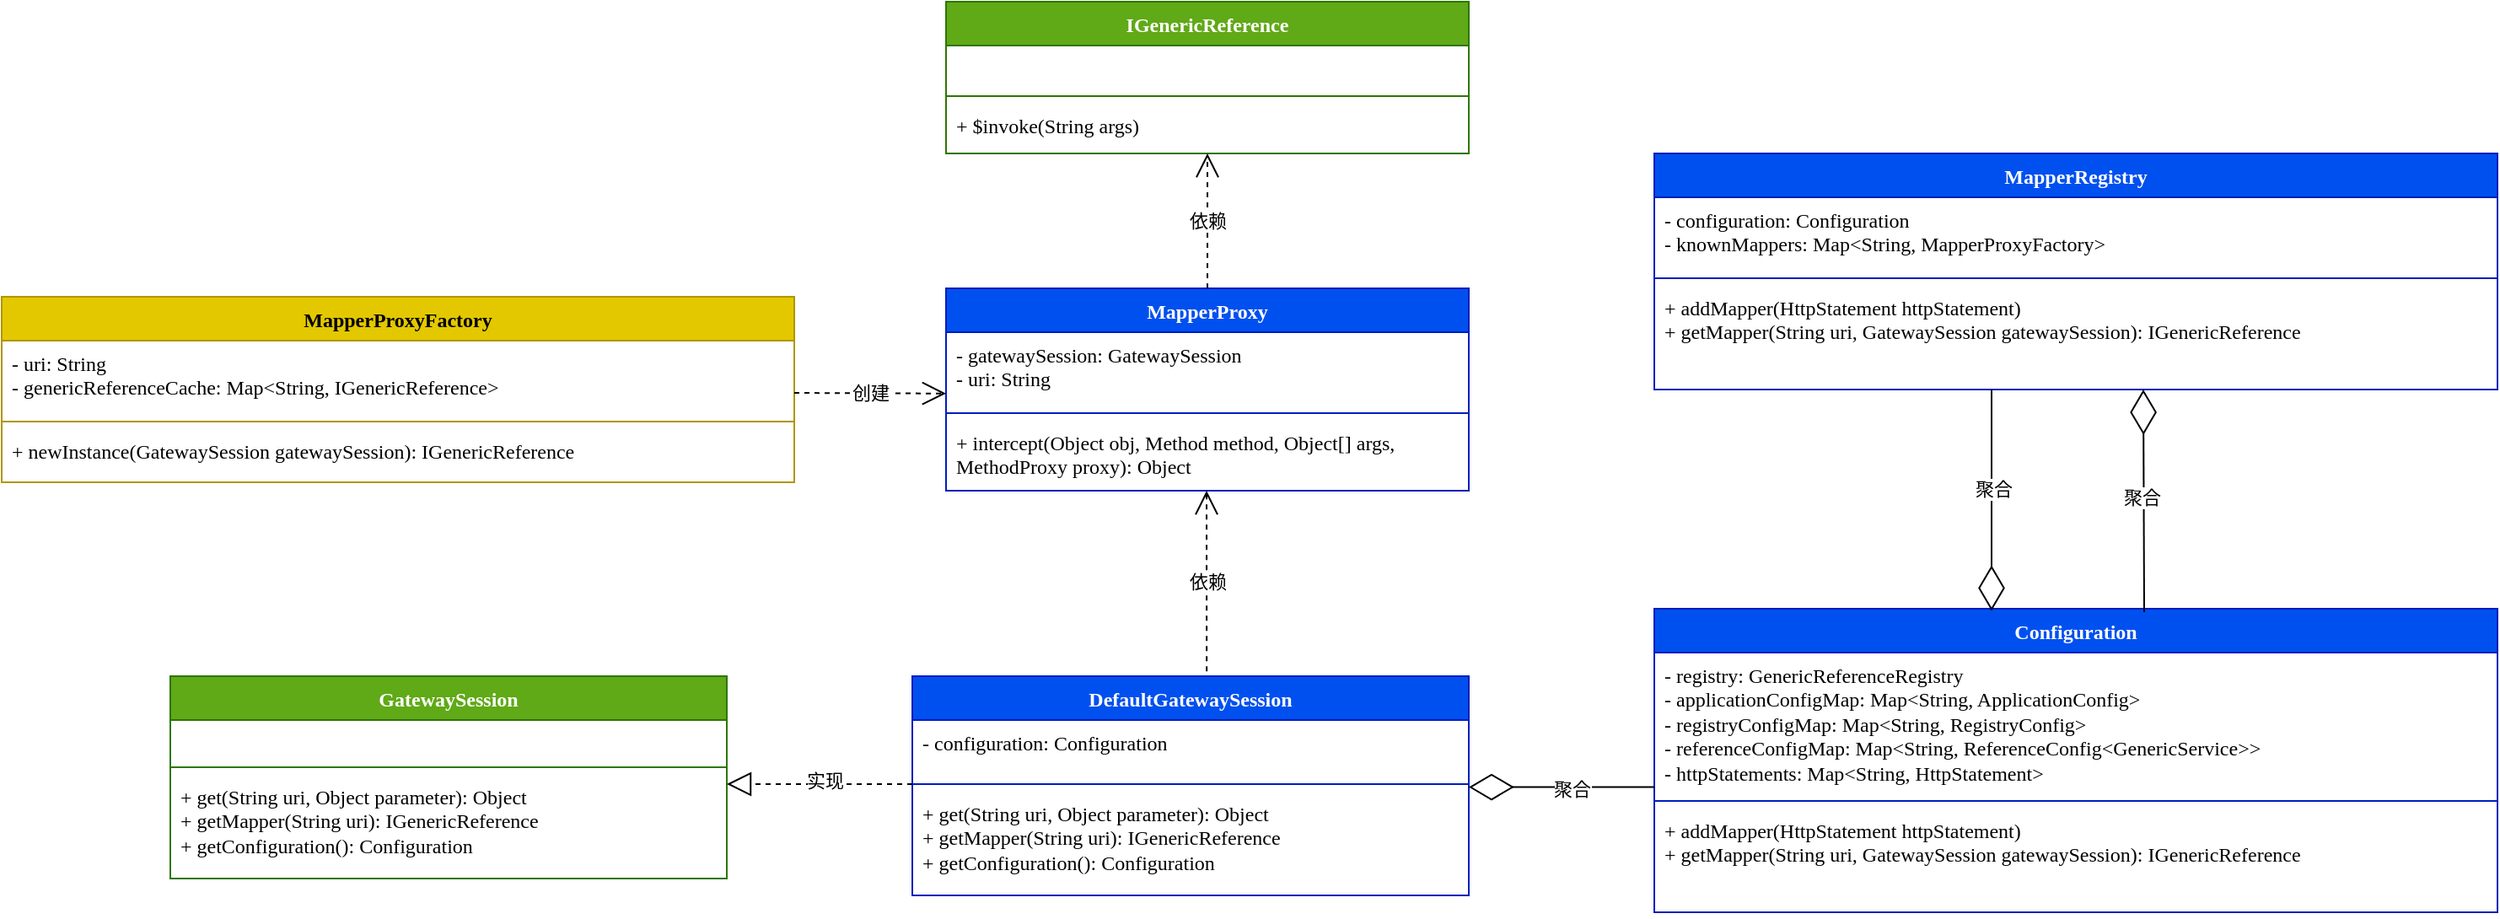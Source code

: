 <mxfile version="24.0.1" type="github">
  <diagram name="第 1 页" id="hdfHfnW4J8s0pxE1J6MG">
    <mxGraphModel dx="1877" dy="530" grid="1" gridSize="10" guides="1" tooltips="1" connect="1" arrows="1" fold="1" page="1" pageScale="1" pageWidth="827" pageHeight="1169" math="0" shadow="0">
      <root>
        <mxCell id="0" />
        <mxCell id="1" parent="0" />
        <mxCell id="DYv4_KJz3e5PC-UhnC1p-1" value="&lt;font face=&quot;Lucida Console&quot;&gt;IGenericReference&lt;/font&gt;" style="swimlane;fontStyle=1;align=center;verticalAlign=top;childLayout=stackLayout;horizontal=1;startSize=26;horizontalStack=0;resizeParent=1;resizeParentMax=0;resizeLast=0;collapsible=1;marginBottom=0;whiteSpace=wrap;html=1;fillColor=#60a917;strokeColor=#2D7600;fontColor=#ffffff;" vertex="1" parent="1">
          <mxGeometry x="170" y="120" width="310" height="90" as="geometry" />
        </mxCell>
        <mxCell id="DYv4_KJz3e5PC-UhnC1p-2" value="&amp;nbsp;" style="text;strokeColor=none;fillColor=none;align=left;verticalAlign=top;spacingLeft=4;spacingRight=4;overflow=hidden;rotatable=0;points=[[0,0.5],[1,0.5]];portConstraint=eastwest;whiteSpace=wrap;html=1;" vertex="1" parent="DYv4_KJz3e5PC-UhnC1p-1">
          <mxGeometry y="26" width="310" height="26" as="geometry" />
        </mxCell>
        <mxCell id="DYv4_KJz3e5PC-UhnC1p-3" value="" style="line;strokeWidth=1;fillColor=none;align=left;verticalAlign=middle;spacingTop=-1;spacingLeft=3;spacingRight=3;rotatable=0;labelPosition=right;points=[];portConstraint=eastwest;strokeColor=inherit;" vertex="1" parent="DYv4_KJz3e5PC-UhnC1p-1">
          <mxGeometry y="52" width="310" height="8" as="geometry" />
        </mxCell>
        <mxCell id="DYv4_KJz3e5PC-UhnC1p-4" value="&lt;font face=&quot;Lucida Console&quot;&gt;+&amp;nbsp;$invoke(String args)&lt;/font&gt;" style="text;strokeColor=none;fillColor=none;align=left;verticalAlign=top;spacingLeft=4;spacingRight=4;overflow=hidden;rotatable=0;points=[[0,0.5],[1,0.5]];portConstraint=eastwest;whiteSpace=wrap;html=1;" vertex="1" parent="DYv4_KJz3e5PC-UhnC1p-1">
          <mxGeometry y="60" width="310" height="30" as="geometry" />
        </mxCell>
        <mxCell id="DYv4_KJz3e5PC-UhnC1p-5" value="&lt;font face=&quot;Lucida Console&quot;&gt;MapperProxy&lt;/font&gt;" style="swimlane;fontStyle=1;align=center;verticalAlign=top;childLayout=stackLayout;horizontal=1;startSize=26;horizontalStack=0;resizeParent=1;resizeParentMax=0;resizeLast=0;collapsible=1;marginBottom=0;whiteSpace=wrap;html=1;fillColor=#0050ef;strokeColor=#001DBC;fontColor=#ffffff;" vertex="1" parent="1">
          <mxGeometry x="170" y="290" width="310" height="120" as="geometry" />
        </mxCell>
        <mxCell id="DYv4_KJz3e5PC-UhnC1p-6" value="&lt;font face=&quot;Lucida Console&quot;&gt;- gatewaySession: GatewaySession&lt;br&gt;- uri&lt;span style=&quot;background-color: initial;&quot;&gt;: String&lt;/span&gt;&lt;/font&gt;" style="text;strokeColor=none;fillColor=none;align=left;verticalAlign=top;spacingLeft=4;spacingRight=4;overflow=hidden;rotatable=0;points=[[0,0.5],[1,0.5]];portConstraint=eastwest;whiteSpace=wrap;html=1;" vertex="1" parent="DYv4_KJz3e5PC-UhnC1p-5">
          <mxGeometry y="26" width="310" height="44" as="geometry" />
        </mxCell>
        <mxCell id="DYv4_KJz3e5PC-UhnC1p-7" value="" style="line;strokeWidth=1;fillColor=none;align=left;verticalAlign=middle;spacingTop=-1;spacingLeft=3;spacingRight=3;rotatable=0;labelPosition=right;points=[];portConstraint=eastwest;strokeColor=inherit;" vertex="1" parent="DYv4_KJz3e5PC-UhnC1p-5">
          <mxGeometry y="70" width="310" height="8" as="geometry" />
        </mxCell>
        <mxCell id="DYv4_KJz3e5PC-UhnC1p-8" value="&lt;font face=&quot;Lucida Console&quot;&gt;+&amp;nbsp;intercept(Object obj, Method method, Object[] args, MethodProxy proxy): Object&lt;/font&gt;" style="text;strokeColor=none;fillColor=none;align=left;verticalAlign=top;spacingLeft=4;spacingRight=4;overflow=hidden;rotatable=0;points=[[0,0.5],[1,0.5]];portConstraint=eastwest;whiteSpace=wrap;html=1;" vertex="1" parent="DYv4_KJz3e5PC-UhnC1p-5">
          <mxGeometry y="78" width="310" height="42" as="geometry" />
        </mxCell>
        <mxCell id="DYv4_KJz3e5PC-UhnC1p-9" value="&lt;font face=&quot;Lucida Console&quot;&gt;MapperProxyFactory&lt;/font&gt;" style="swimlane;fontStyle=1;align=center;verticalAlign=top;childLayout=stackLayout;horizontal=1;startSize=26;horizontalStack=0;resizeParent=1;resizeParentMax=0;resizeLast=0;collapsible=1;marginBottom=0;whiteSpace=wrap;html=1;fillColor=#e3c800;strokeColor=#B09500;fontColor=#000000;" vertex="1" parent="1">
          <mxGeometry x="-390" y="295" width="470" height="110" as="geometry" />
        </mxCell>
        <mxCell id="DYv4_KJz3e5PC-UhnC1p-10" value="&lt;font face=&quot;Lucida Console&quot;&gt;-&amp;nbsp;uri: String&lt;br&gt;-&amp;nbsp;&lt;span style=&quot;background-color: initial;&quot;&gt;genericReferenceCache:&amp;nbsp;&lt;/span&gt;Map&amp;lt;String, IGenericReference&amp;gt;&lt;/font&gt;" style="text;strokeColor=none;fillColor=none;align=left;verticalAlign=top;spacingLeft=4;spacingRight=4;overflow=hidden;rotatable=0;points=[[0,0.5],[1,0.5]];portConstraint=eastwest;whiteSpace=wrap;html=1;" vertex="1" parent="DYv4_KJz3e5PC-UhnC1p-9">
          <mxGeometry y="26" width="470" height="44" as="geometry" />
        </mxCell>
        <mxCell id="DYv4_KJz3e5PC-UhnC1p-11" value="" style="line;strokeWidth=1;fillColor=none;align=left;verticalAlign=middle;spacingTop=-1;spacingLeft=3;spacingRight=3;rotatable=0;labelPosition=right;points=[];portConstraint=eastwest;strokeColor=inherit;" vertex="1" parent="DYv4_KJz3e5PC-UhnC1p-9">
          <mxGeometry y="70" width="470" height="8" as="geometry" />
        </mxCell>
        <mxCell id="DYv4_KJz3e5PC-UhnC1p-12" value="&lt;font face=&quot;Lucida Console&quot;&gt;+ newInstance(GatewaySession gatewaySession):&amp;nbsp;IGenericReference&lt;/font&gt;" style="text;strokeColor=none;fillColor=none;align=left;verticalAlign=top;spacingLeft=4;spacingRight=4;overflow=hidden;rotatable=0;points=[[0,0.5],[1,0.5]];portConstraint=eastwest;whiteSpace=wrap;html=1;" vertex="1" parent="DYv4_KJz3e5PC-UhnC1p-9">
          <mxGeometry y="78" width="470" height="32" as="geometry" />
        </mxCell>
        <mxCell id="DYv4_KJz3e5PC-UhnC1p-13" value="&lt;font face=&quot;Lucida Console&quot;&gt;MapperRegistry&lt;/font&gt;" style="swimlane;fontStyle=1;align=center;verticalAlign=top;childLayout=stackLayout;horizontal=1;startSize=26;horizontalStack=0;resizeParent=1;resizeParentMax=0;resizeLast=0;collapsible=1;marginBottom=0;whiteSpace=wrap;html=1;fillColor=#0050ef;strokeColor=#001DBC;fontColor=#ffffff;" vertex="1" parent="1">
          <mxGeometry x="590" y="210" width="500" height="140" as="geometry" />
        </mxCell>
        <mxCell id="DYv4_KJz3e5PC-UhnC1p-14" value="&lt;font face=&quot;Lucida Console&quot;&gt;- configuration: Configuration&lt;br&gt;-&amp;nbsp;&lt;span style=&quot;background-color: initial;&quot;&gt;knownMappers:&amp;nbsp;&lt;/span&gt;Map&amp;lt;String, MapperProxyFactory&amp;gt;&lt;/font&gt;" style="text;strokeColor=none;fillColor=none;align=left;verticalAlign=top;spacingLeft=4;spacingRight=4;overflow=hidden;rotatable=0;points=[[0,0.5],[1,0.5]];portConstraint=eastwest;whiteSpace=wrap;html=1;" vertex="1" parent="DYv4_KJz3e5PC-UhnC1p-13">
          <mxGeometry y="26" width="500" height="44" as="geometry" />
        </mxCell>
        <mxCell id="DYv4_KJz3e5PC-UhnC1p-15" value="" style="line;strokeWidth=1;fillColor=none;align=left;verticalAlign=middle;spacingTop=-1;spacingLeft=3;spacingRight=3;rotatable=0;labelPosition=right;points=[];portConstraint=eastwest;strokeColor=inherit;" vertex="1" parent="DYv4_KJz3e5PC-UhnC1p-13">
          <mxGeometry y="70" width="500" height="8" as="geometry" />
        </mxCell>
        <mxCell id="DYv4_KJz3e5PC-UhnC1p-16" value="&lt;div style=&quot;&quot;&gt;&lt;font face=&quot;Lucida Console&quot;&gt;+ addMapper(HttpStatement httpStatement)&lt;br style=&quot;&quot;&gt;+ getMapper(String uri, GatewaySession gatewaySession): IGenericReference&lt;/font&gt;&lt;br&gt;&lt;/div&gt;" style="text;strokeColor=none;fillColor=none;align=left;verticalAlign=top;spacingLeft=4;spacingRight=4;overflow=hidden;rotatable=0;points=[[0,0.5],[1,0.5]];portConstraint=eastwest;whiteSpace=wrap;html=1;" vertex="1" parent="DYv4_KJz3e5PC-UhnC1p-13">
          <mxGeometry y="78" width="500" height="62" as="geometry" />
        </mxCell>
        <mxCell id="DYv4_KJz3e5PC-UhnC1p-17" value="&lt;font face=&quot;Lucida Console&quot;&gt;Configuration&lt;/font&gt;" style="swimlane;fontStyle=1;align=center;verticalAlign=top;childLayout=stackLayout;horizontal=1;startSize=26;horizontalStack=0;resizeParent=1;resizeParentMax=0;resizeLast=0;collapsible=1;marginBottom=0;whiteSpace=wrap;html=1;fillColor=#0050ef;strokeColor=#001DBC;fontColor=#ffffff;" vertex="1" parent="1">
          <mxGeometry x="590" y="480" width="500" height="180" as="geometry" />
        </mxCell>
        <mxCell id="DYv4_KJz3e5PC-UhnC1p-18" value="&lt;font face=&quot;Lucida Console&quot;&gt;- registry: GenericReferenceRegistry&lt;br&gt;-&amp;nbsp;&lt;span style=&quot;background-color: initial;&quot;&gt;applicationConfigMap:&amp;nbsp;&lt;/span&gt;Map&amp;lt;String, ApplicationConfig&amp;gt;&lt;br&gt;- registryConfigMap: Map&amp;lt;String, RegistryConfig&amp;gt;&lt;br&gt;- referenceConfigMap: Map&amp;lt;String, ReferenceConfig&amp;lt;GenericService&amp;gt;&amp;gt;&lt;br&gt;&lt;/font&gt;&lt;div&gt;&lt;font face=&quot;Lucida Console&quot;&gt;-&amp;nbsp;&lt;/font&gt;&lt;span style=&quot;background-color: initial;&quot;&gt;&lt;font face=&quot;Lucida Console&quot;&gt;httpStatements:&amp;nbsp;&lt;/font&gt;&lt;/span&gt;&lt;span style=&quot;background-color: initial;&quot;&gt;&lt;font face=&quot;Lucida Console&quot;&gt;Map&amp;lt;String, HttpStatement&amp;gt;&lt;/font&gt;&lt;/span&gt;&lt;/div&gt;" style="text;strokeColor=none;fillColor=none;align=left;verticalAlign=top;spacingLeft=4;spacingRight=4;overflow=hidden;rotatable=0;points=[[0,0.5],[1,0.5]];portConstraint=eastwest;whiteSpace=wrap;html=1;" vertex="1" parent="DYv4_KJz3e5PC-UhnC1p-17">
          <mxGeometry y="26" width="500" height="84" as="geometry" />
        </mxCell>
        <mxCell id="DYv4_KJz3e5PC-UhnC1p-19" value="" style="line;strokeWidth=1;fillColor=none;align=left;verticalAlign=middle;spacingTop=-1;spacingLeft=3;spacingRight=3;rotatable=0;labelPosition=right;points=[];portConstraint=eastwest;strokeColor=inherit;" vertex="1" parent="DYv4_KJz3e5PC-UhnC1p-17">
          <mxGeometry y="110" width="500" height="8" as="geometry" />
        </mxCell>
        <mxCell id="DYv4_KJz3e5PC-UhnC1p-20" value="&lt;font face=&quot;Lucida Console&quot;&gt;+ addMapper(HttpStatement httpStatement)&lt;br&gt;+ getMapper(String uri, GatewaySession gatewaySession): IGenericReference&lt;/font&gt;" style="text;strokeColor=none;fillColor=none;align=left;verticalAlign=top;spacingLeft=4;spacingRight=4;overflow=hidden;rotatable=0;points=[[0,0.5],[1,0.5]];portConstraint=eastwest;whiteSpace=wrap;html=1;" vertex="1" parent="DYv4_KJz3e5PC-UhnC1p-17">
          <mxGeometry y="118" width="500" height="62" as="geometry" />
        </mxCell>
        <mxCell id="DYv4_KJz3e5PC-UhnC1p-21" value="依赖" style="endArrow=open;endSize=12;dashed=1;html=1;rounded=0;exitX=0.5;exitY=0;exitDx=0;exitDy=0;" edge="1" parent="1" source="DYv4_KJz3e5PC-UhnC1p-5">
          <mxGeometry width="160" relative="1" as="geometry">
            <mxPoint x="210" y="690" as="sourcePoint" />
            <mxPoint x="325" y="210" as="targetPoint" />
          </mxGeometry>
        </mxCell>
        <mxCell id="DYv4_KJz3e5PC-UhnC1p-22" value="创建" style="endArrow=open;endSize=12;dashed=1;html=1;rounded=0;entryX=0;entryY=0.827;entryDx=0;entryDy=0;entryPerimeter=0;" edge="1" parent="1" target="DYv4_KJz3e5PC-UhnC1p-6">
          <mxGeometry width="160" relative="1" as="geometry">
            <mxPoint x="80" y="352" as="sourcePoint" />
            <mxPoint x="110" y="420" as="targetPoint" />
          </mxGeometry>
        </mxCell>
        <mxCell id="DYv4_KJz3e5PC-UhnC1p-24" value="" style="endArrow=diamondThin;endFill=0;endSize=24;html=1;rounded=0;entryX=0.4;entryY=0.007;entryDx=0;entryDy=0;entryPerimeter=0;" edge="1" parent="1" target="DYv4_KJz3e5PC-UhnC1p-17">
          <mxGeometry width="160" relative="1" as="geometry">
            <mxPoint x="790" y="350" as="sourcePoint" />
            <mxPoint x="790" y="475" as="targetPoint" />
          </mxGeometry>
        </mxCell>
        <mxCell id="DYv4_KJz3e5PC-UhnC1p-25" value="聚合" style="edgeLabel;html=1;align=center;verticalAlign=middle;resizable=0;points=[];" vertex="1" connectable="0" parent="DYv4_KJz3e5PC-UhnC1p-24">
          <mxGeometry x="-0.099" y="1" relative="1" as="geometry">
            <mxPoint as="offset" />
          </mxGeometry>
        </mxCell>
        <mxCell id="DYv4_KJz3e5PC-UhnC1p-26" value="" style="endArrow=diamondThin;endFill=0;endSize=24;html=1;rounded=0;exitX=0.581;exitY=0.011;exitDx=0;exitDy=0;exitPerimeter=0;" edge="1" parent="1" source="DYv4_KJz3e5PC-UhnC1p-17">
          <mxGeometry width="160" relative="1" as="geometry">
            <mxPoint x="880" y="475" as="sourcePoint" />
            <mxPoint x="880" y="350" as="targetPoint" />
          </mxGeometry>
        </mxCell>
        <mxCell id="DYv4_KJz3e5PC-UhnC1p-27" value="聚合" style="edgeLabel;html=1;align=center;verticalAlign=middle;resizable=0;points=[];" vertex="1" connectable="0" parent="DYv4_KJz3e5PC-UhnC1p-26">
          <mxGeometry x="0.04" y="1" relative="1" as="geometry">
            <mxPoint as="offset" />
          </mxGeometry>
        </mxCell>
        <mxCell id="DYv4_KJz3e5PC-UhnC1p-28" value="&lt;font face=&quot;Lucida Console&quot;&gt;GatewaySession&lt;/font&gt;" style="swimlane;fontStyle=1;align=center;verticalAlign=top;childLayout=stackLayout;horizontal=1;startSize=26;horizontalStack=0;resizeParent=1;resizeParentMax=0;resizeLast=0;collapsible=1;marginBottom=0;whiteSpace=wrap;html=1;fillColor=#60a917;strokeColor=#2D7600;fontColor=#ffffff;" vertex="1" parent="1">
          <mxGeometry x="-290" y="520" width="330" height="120" as="geometry" />
        </mxCell>
        <mxCell id="DYv4_KJz3e5PC-UhnC1p-29" value="&lt;font face=&quot;Lucida Console&quot;&gt;&amp;nbsp;&lt;/font&gt;" style="text;strokeColor=none;fillColor=none;align=left;verticalAlign=top;spacingLeft=4;spacingRight=4;overflow=hidden;rotatable=0;points=[[0,0.5],[1,0.5]];portConstraint=eastwest;whiteSpace=wrap;html=1;" vertex="1" parent="DYv4_KJz3e5PC-UhnC1p-28">
          <mxGeometry y="26" width="330" height="24" as="geometry" />
        </mxCell>
        <mxCell id="DYv4_KJz3e5PC-UhnC1p-30" value="" style="line;strokeWidth=1;fillColor=none;align=left;verticalAlign=middle;spacingTop=-1;spacingLeft=3;spacingRight=3;rotatable=0;labelPosition=right;points=[];portConstraint=eastwest;strokeColor=inherit;" vertex="1" parent="DYv4_KJz3e5PC-UhnC1p-28">
          <mxGeometry y="50" width="330" height="8" as="geometry" />
        </mxCell>
        <mxCell id="DYv4_KJz3e5PC-UhnC1p-31" value="&lt;div&gt;&lt;font face=&quot;Lucida Console&quot;&gt;+ get(String uri, Object parameter): Object&lt;/font&gt;&lt;/div&gt;&lt;div&gt;&lt;font face=&quot;Lucida Console&quot;&gt;+ getMapper(String uri): IGenericReference&lt;/font&gt;&lt;/div&gt;&lt;div&gt;&lt;font face=&quot;Lucida Console&quot;&gt;+ getConfiguration(): Configuration&lt;/font&gt;&lt;/div&gt;" style="text;strokeColor=none;fillColor=none;align=left;verticalAlign=top;spacingLeft=4;spacingRight=4;overflow=hidden;rotatable=0;points=[[0,0.5],[1,0.5]];portConstraint=eastwest;whiteSpace=wrap;html=1;" vertex="1" parent="DYv4_KJz3e5PC-UhnC1p-28">
          <mxGeometry y="58" width="330" height="62" as="geometry" />
        </mxCell>
        <mxCell id="DYv4_KJz3e5PC-UhnC1p-32" value="&lt;font face=&quot;Lucida Console&quot;&gt;DefaultGatewaySession&lt;/font&gt;" style="swimlane;fontStyle=1;align=center;verticalAlign=top;childLayout=stackLayout;horizontal=1;startSize=26;horizontalStack=0;resizeParent=1;resizeParentMax=0;resizeLast=0;collapsible=1;marginBottom=0;whiteSpace=wrap;html=1;fillColor=#0050ef;strokeColor=#001DBC;fontColor=#ffffff;" vertex="1" parent="1">
          <mxGeometry x="150" y="520" width="330" height="130" as="geometry" />
        </mxCell>
        <mxCell id="DYv4_KJz3e5PC-UhnC1p-33" value="&lt;span style=&quot;font-family: &amp;quot;Lucida Console&amp;quot;;&quot;&gt;- configuration: Configuration&lt;/span&gt;" style="text;strokeColor=none;fillColor=none;align=left;verticalAlign=top;spacingLeft=4;spacingRight=4;overflow=hidden;rotatable=0;points=[[0,0.5],[1,0.5]];portConstraint=eastwest;whiteSpace=wrap;html=1;" vertex="1" parent="DYv4_KJz3e5PC-UhnC1p-32">
          <mxGeometry y="26" width="330" height="34" as="geometry" />
        </mxCell>
        <mxCell id="DYv4_KJz3e5PC-UhnC1p-34" value="" style="line;strokeWidth=1;fillColor=none;align=left;verticalAlign=middle;spacingTop=-1;spacingLeft=3;spacingRight=3;rotatable=0;labelPosition=right;points=[];portConstraint=eastwest;strokeColor=inherit;" vertex="1" parent="DYv4_KJz3e5PC-UhnC1p-32">
          <mxGeometry y="60" width="330" height="8" as="geometry" />
        </mxCell>
        <mxCell id="DYv4_KJz3e5PC-UhnC1p-35" value="&lt;div&gt;&lt;font face=&quot;Lucida Console&quot;&gt;+ get(String uri, Object parameter): Object&lt;/font&gt;&lt;/div&gt;&lt;div&gt;&lt;font face=&quot;Lucida Console&quot;&gt;+ getMapper(String uri): IGenericReference&lt;/font&gt;&lt;/div&gt;&lt;div&gt;&lt;font face=&quot;Lucida Console&quot;&gt;+ getConfiguration(): Configuration&lt;/font&gt;&lt;/div&gt;" style="text;strokeColor=none;fillColor=none;align=left;verticalAlign=top;spacingLeft=4;spacingRight=4;overflow=hidden;rotatable=0;points=[[0,0.5],[1,0.5]];portConstraint=eastwest;whiteSpace=wrap;html=1;" vertex="1" parent="DYv4_KJz3e5PC-UhnC1p-32">
          <mxGeometry y="68" width="330" height="62" as="geometry" />
        </mxCell>
        <mxCell id="DYv4_KJz3e5PC-UhnC1p-36" value="" style="endArrow=diamondThin;endFill=0;endSize=24;html=1;rounded=0;entryX=1.014;entryY=0.019;entryDx=0;entryDy=0;entryPerimeter=0;exitX=0;exitY=0.95;exitDx=0;exitDy=0;exitPerimeter=0;" edge="1" parent="1" source="DYv4_KJz3e5PC-UhnC1p-18">
          <mxGeometry width="160" relative="1" as="geometry">
            <mxPoint x="582.38" y="585.004" as="sourcePoint" />
            <mxPoint x="480.0" y="585.778" as="targetPoint" />
          </mxGeometry>
        </mxCell>
        <mxCell id="DYv4_KJz3e5PC-UhnC1p-37" value="聚合" style="edgeLabel;html=1;align=center;verticalAlign=middle;resizable=0;points=[];" vertex="1" connectable="0" parent="DYv4_KJz3e5PC-UhnC1p-36">
          <mxGeometry x="-0.099" y="1" relative="1" as="geometry">
            <mxPoint as="offset" />
          </mxGeometry>
        </mxCell>
        <mxCell id="DYv4_KJz3e5PC-UhnC1p-38" value="" style="endArrow=block;dashed=1;endFill=0;endSize=12;html=1;rounded=0;" edge="1" parent="1">
          <mxGeometry width="160" relative="1" as="geometry">
            <mxPoint x="150" y="584" as="sourcePoint" />
            <mxPoint x="40" y="584" as="targetPoint" />
          </mxGeometry>
        </mxCell>
        <mxCell id="DYv4_KJz3e5PC-UhnC1p-39" value="实现" style="edgeLabel;html=1;align=center;verticalAlign=middle;resizable=0;points=[];" vertex="1" connectable="0" parent="DYv4_KJz3e5PC-UhnC1p-38">
          <mxGeometry x="-0.058" y="-2" relative="1" as="geometry">
            <mxPoint as="offset" />
          </mxGeometry>
        </mxCell>
        <mxCell id="DYv4_KJz3e5PC-UhnC1p-40" value="依赖" style="endArrow=open;endSize=12;dashed=1;html=1;rounded=0;exitX=0.529;exitY=-0.022;exitDx=0;exitDy=0;exitPerimeter=0;" edge="1" parent="1" source="DYv4_KJz3e5PC-UhnC1p-32">
          <mxGeometry width="160" relative="1" as="geometry">
            <mxPoint x="324.5" y="490" as="sourcePoint" />
            <mxPoint x="324.5" y="410" as="targetPoint" />
          </mxGeometry>
        </mxCell>
      </root>
    </mxGraphModel>
  </diagram>
</mxfile>
